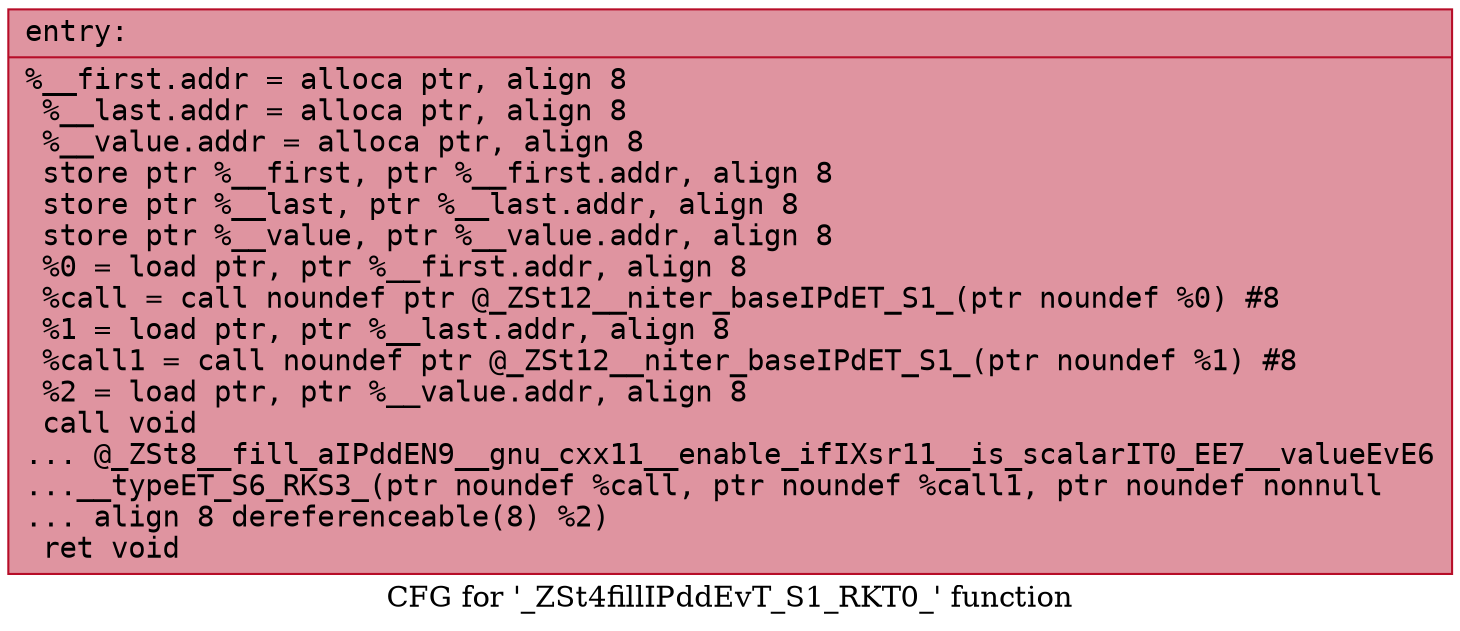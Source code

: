 digraph "CFG for '_ZSt4fillIPddEvT_S1_RKT0_' function" {
	label="CFG for '_ZSt4fillIPddEvT_S1_RKT0_' function";

	Node0x5561607d6670 [shape=record,color="#b70d28ff", style=filled, fillcolor="#b70d2870" fontname="Courier",label="{entry:\l|  %__first.addr = alloca ptr, align 8\l  %__last.addr = alloca ptr, align 8\l  %__value.addr = alloca ptr, align 8\l  store ptr %__first, ptr %__first.addr, align 8\l  store ptr %__last, ptr %__last.addr, align 8\l  store ptr %__value, ptr %__value.addr, align 8\l  %0 = load ptr, ptr %__first.addr, align 8\l  %call = call noundef ptr @_ZSt12__niter_baseIPdET_S1_(ptr noundef %0) #8\l  %1 = load ptr, ptr %__last.addr, align 8\l  %call1 = call noundef ptr @_ZSt12__niter_baseIPdET_S1_(ptr noundef %1) #8\l  %2 = load ptr, ptr %__value.addr, align 8\l  call void\l... @_ZSt8__fill_aIPddEN9__gnu_cxx11__enable_ifIXsr11__is_scalarIT0_EE7__valueEvE6\l...__typeET_S6_RKS3_(ptr noundef %call, ptr noundef %call1, ptr noundef nonnull\l... align 8 dereferenceable(8) %2)\l  ret void\l}"];
}
